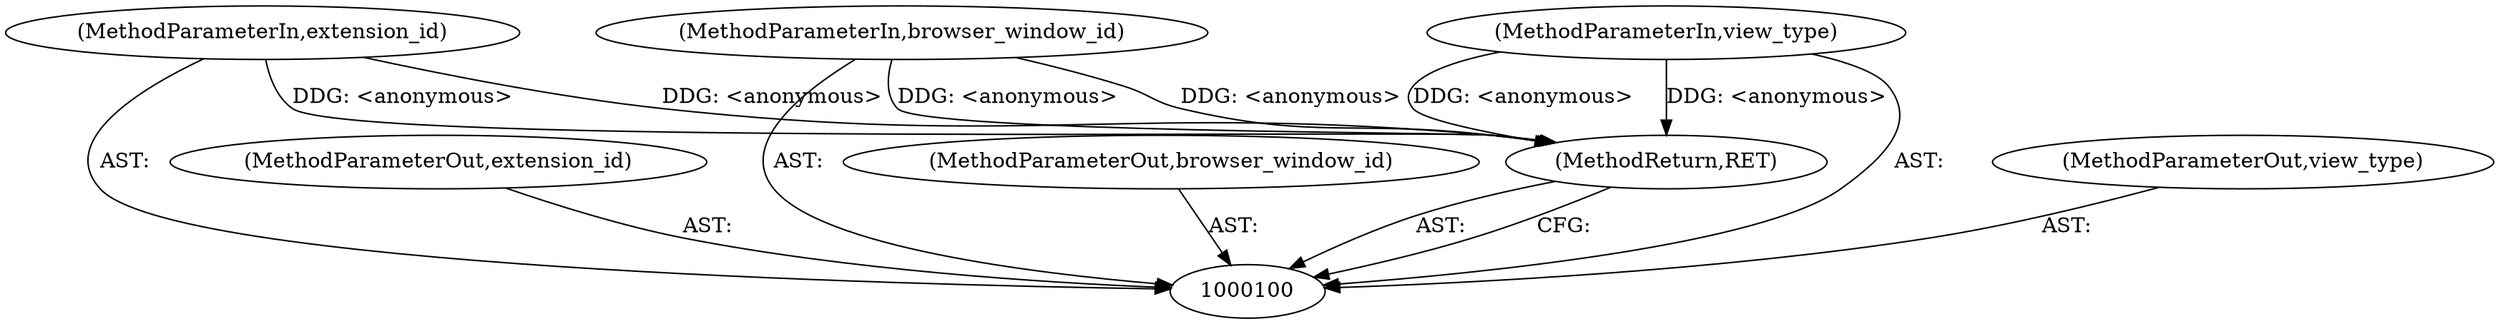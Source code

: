 digraph "0_Chrome_aa7a889002dd7a1288cc5e962086e517131fb01e" {
"1000101" [label="(MethodParameterIn,extension_id)"];
"1000126" [label="(MethodParameterOut,extension_id)"];
"1000102" [label="(MethodParameterIn,browser_window_id)"];
"1000127" [label="(MethodParameterOut,browser_window_id)"];
"1000105" [label="(MethodReturn,RET)"];
"1000103" [label="(MethodParameterIn,view_type)"];
"1000128" [label="(MethodParameterOut,view_type)"];
"1000101" -> "1000100"  [label="AST: "];
"1000101" -> "1000105"  [label="DDG: <anonymous>"];
"1000126" -> "1000100"  [label="AST: "];
"1000102" -> "1000100"  [label="AST: "];
"1000102" -> "1000105"  [label="DDG: <anonymous>"];
"1000127" -> "1000100"  [label="AST: "];
"1000105" -> "1000100"  [label="AST: "];
"1000105" -> "1000100"  [label="CFG: "];
"1000103" -> "1000105"  [label="DDG: <anonymous>"];
"1000102" -> "1000105"  [label="DDG: <anonymous>"];
"1000101" -> "1000105"  [label="DDG: <anonymous>"];
"1000103" -> "1000100"  [label="AST: "];
"1000103" -> "1000105"  [label="DDG: <anonymous>"];
"1000128" -> "1000100"  [label="AST: "];
}
